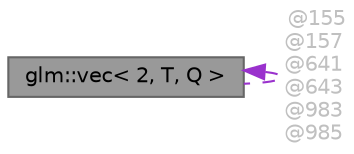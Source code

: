 digraph "glm::vec&lt; 2, T, Q &gt;"
{
 // LATEX_PDF_SIZE
  bgcolor="transparent";
  edge [fontname=Helvetica,fontsize=10,labelfontname=Helvetica,labelfontsize=10];
  node [fontname=Helvetica,fontsize=10,shape=box,height=0.2,width=0.4];
  Node1 [id="Node000001",label="glm::vec\< 2, T, Q \>",height=0.2,width=0.4,color="gray40", fillcolor="grey60", style="filled", fontcolor="black",tooltip=" "];
  Node1 -> Node1 [id="edge3_Node000001_Node000001",dir="back",color="darkorchid3",style="dashed",tooltip=" ",label=" @155\n@157\n@641\n@643\n@983\n@985",fontcolor="grey" ];
}
